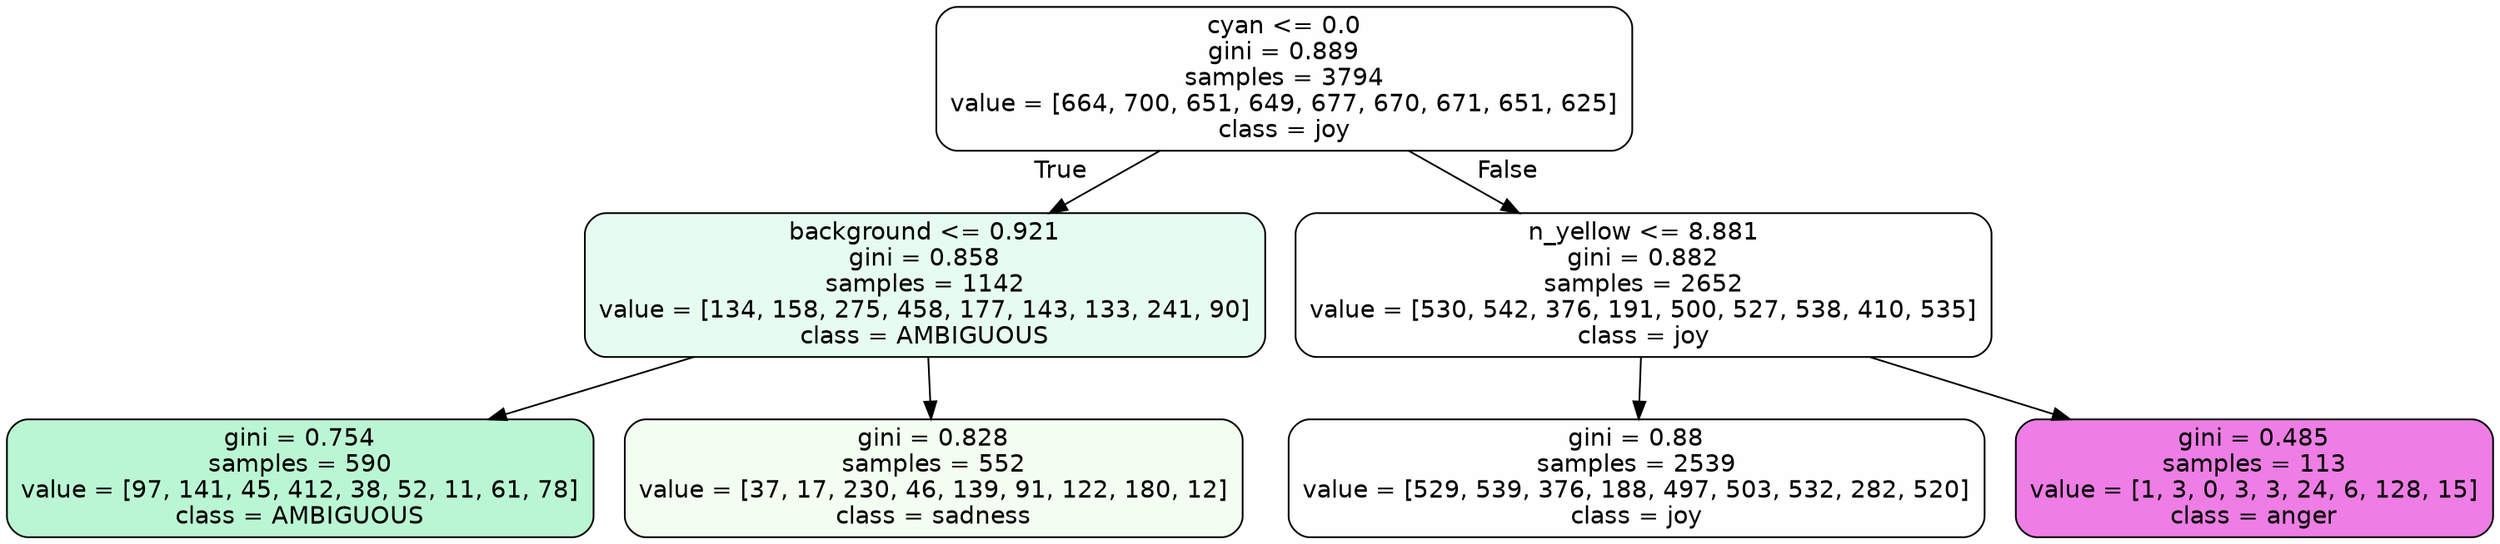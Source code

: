 digraph Tree {
node [shape=box, style="filled, rounded", color="black", fontname=helvetica] ;
edge [fontname=helvetica] ;
0 [label="cyan <= 0.0\ngini = 0.889\nsamples = 3794\nvalue = [664, 700, 651, 649, 677, 670, 671, 651, 625]\nclass = joy", fillcolor="#d7e53901"] ;
1 [label="background <= 0.921\ngini = 0.858\nsamples = 1142\nvalue = [134, 158, 275, 458, 177, 143, 133, 241, 90]\nclass = AMBIGUOUS", fillcolor="#39e5811e"] ;
0 -> 1 [labeldistance=2.5, labelangle=45, headlabel="True"] ;
2 [label="gini = 0.754\nsamples = 590\nvalue = [97, 141, 45, 412, 38, 52, 11, 61, 78]\nclass = AMBIGUOUS", fillcolor="#39e58157"] ;
1 -> 2 ;
3 [label="gini = 0.828\nsamples = 552\nvalue = [37, 17, 230, 46, 139, 91, 122, 180, 12]\nclass = sadness", fillcolor="#64e53912"] ;
1 -> 3 ;
4 [label="n_yellow <= 8.881\ngini = 0.882\nsamples = 2652\nvalue = [530, 542, 376, 191, 500, 527, 538, 410, 535]\nclass = joy", fillcolor="#d7e53900"] ;
0 -> 4 [labeldistance=2.5, labelangle=-45, headlabel="False"] ;
5 [label="gini = 0.88\nsamples = 2539\nvalue = [529, 539, 376, 188, 497, 503, 532, 282, 520]\nclass = joy", fillcolor="#d7e53901"] ;
4 -> 5 ;
6 [label="gini = 0.485\nsamples = 113\nvalue = [1, 3, 0, 3, 3, 24, 6, 128, 15]\nclass = anger", fillcolor="#e539d7a7"] ;
4 -> 6 ;
}